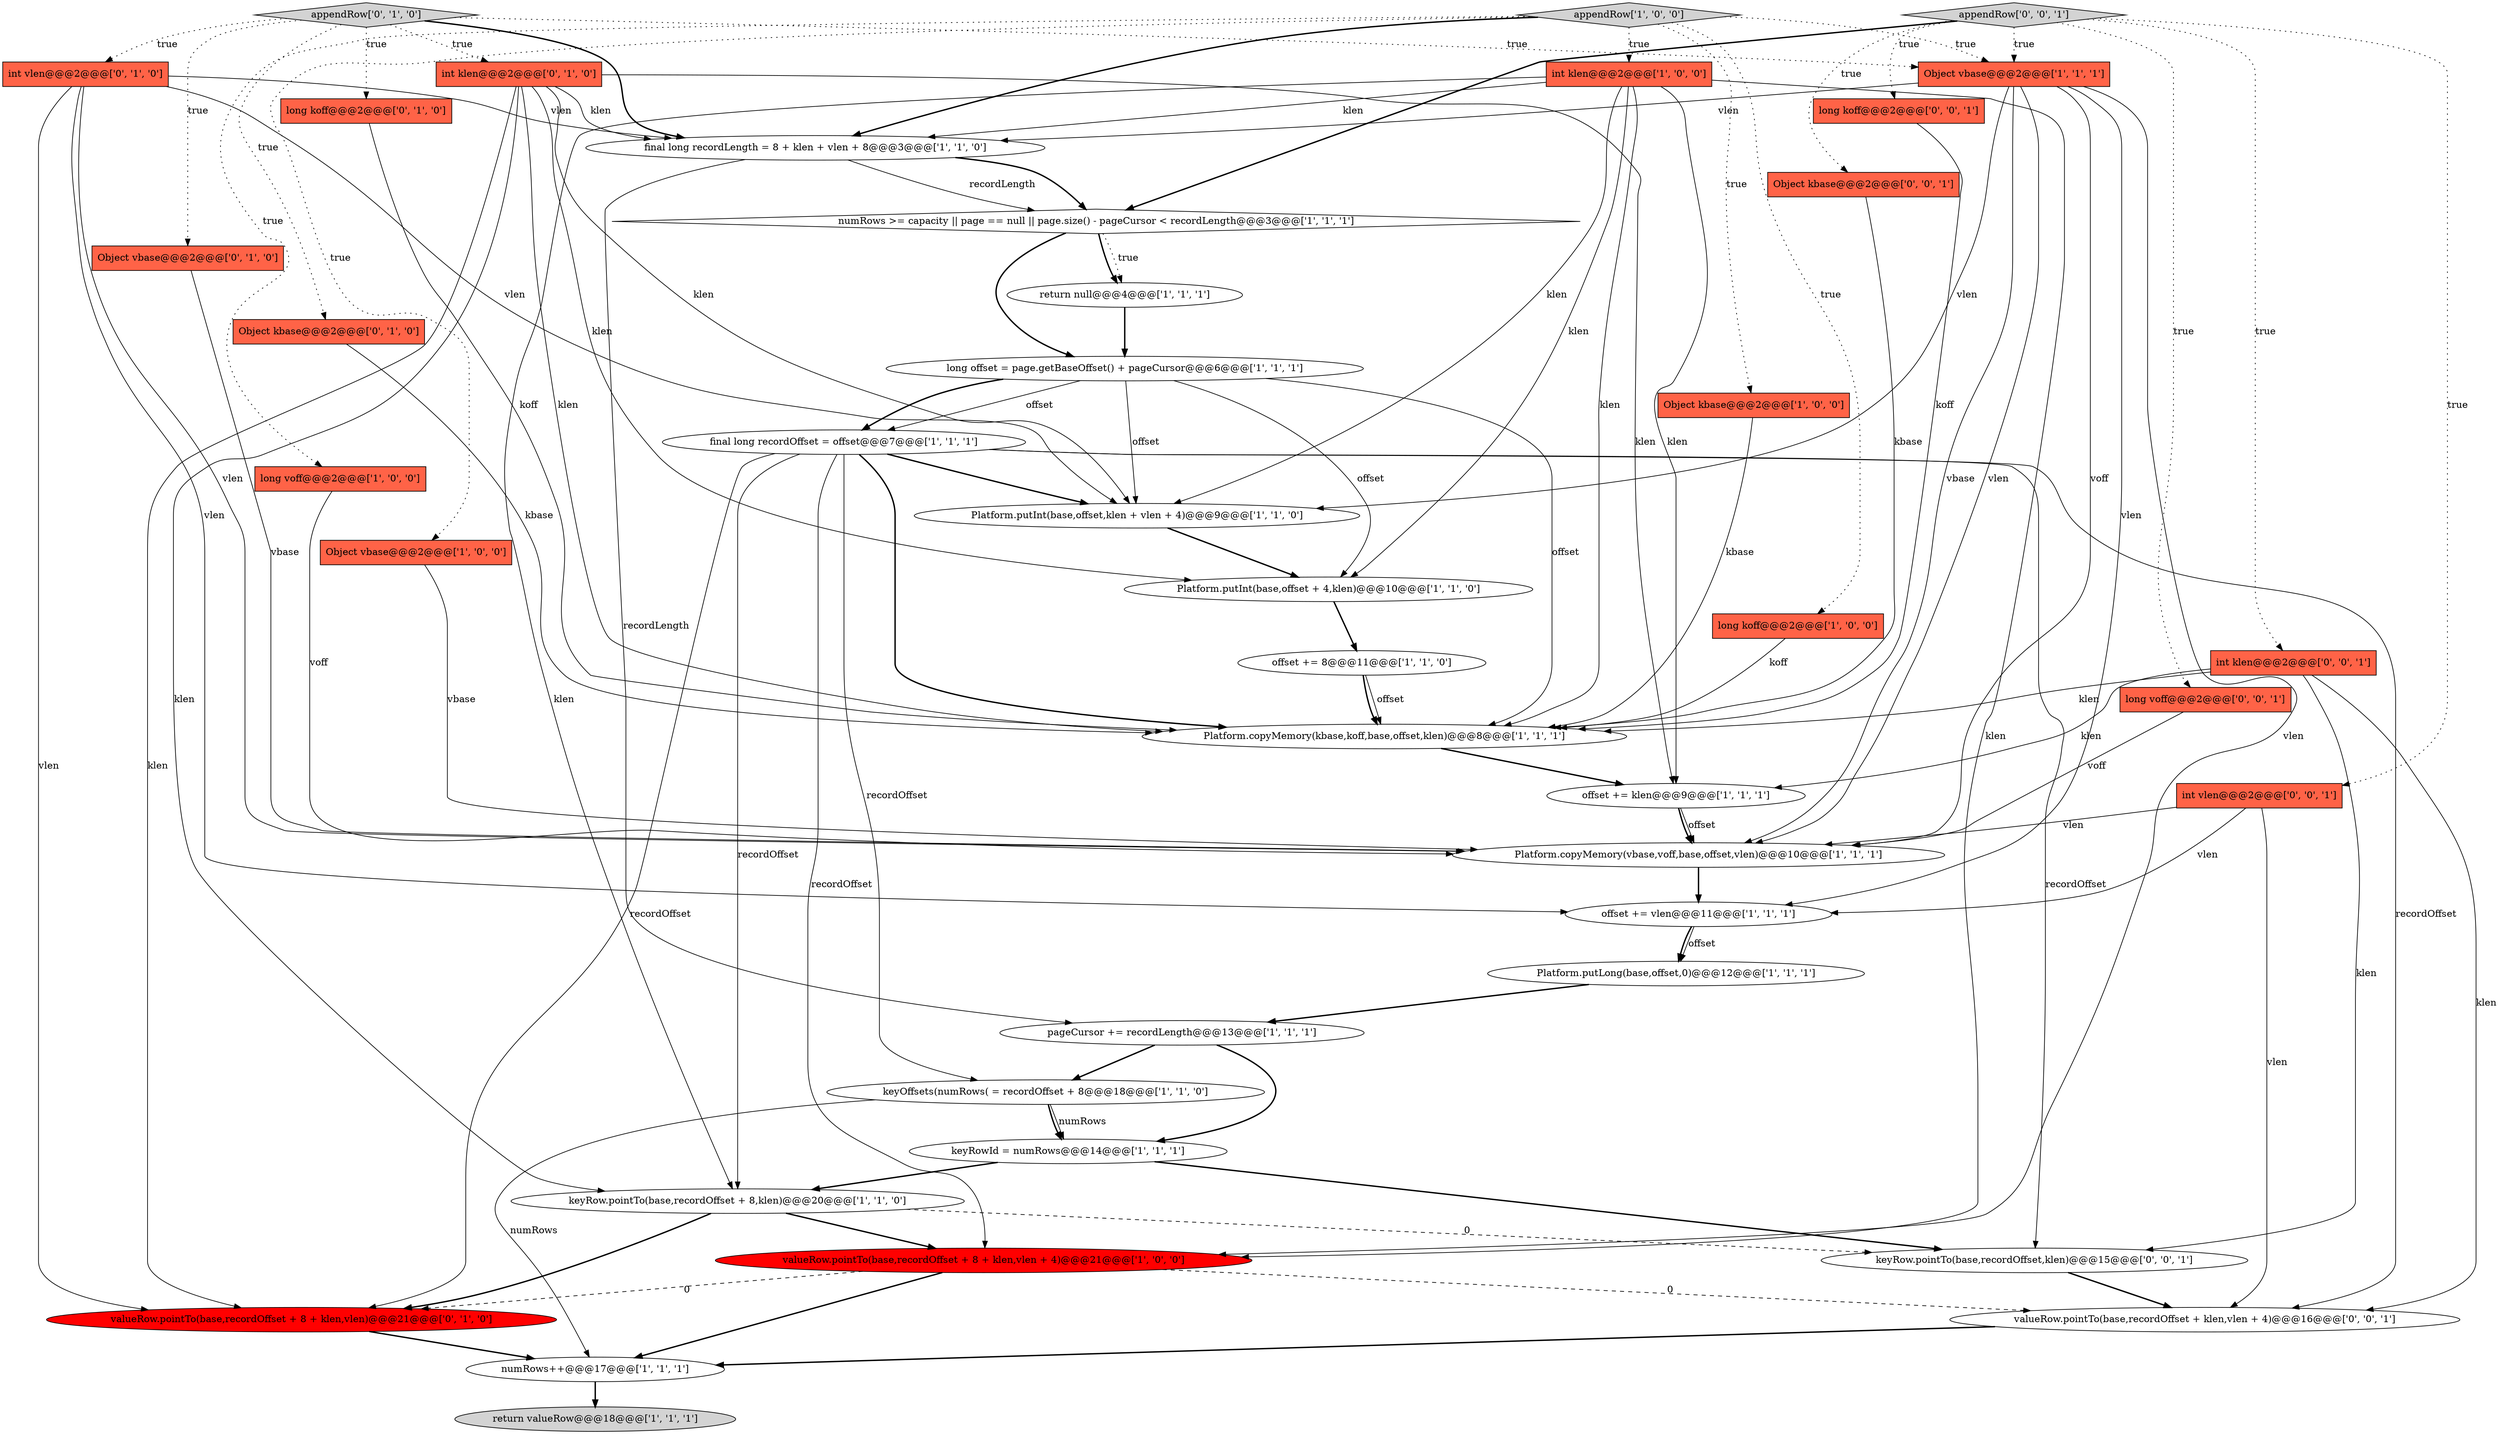 digraph {
28 [style = filled, label = "long koff@@@2@@@['0', '1', '0']", fillcolor = tomato, shape = box image = "AAA0AAABBB2BBB"];
10 [style = filled, label = "keyRow.pointTo(base,recordOffset + 8,klen)@@@20@@@['1', '1', '0']", fillcolor = white, shape = ellipse image = "AAA0AAABBB1BBB"];
20 [style = filled, label = "Platform.copyMemory(vbase,voff,base,offset,vlen)@@@10@@@['1', '1', '1']", fillcolor = white, shape = ellipse image = "AAA0AAABBB1BBB"];
25 [style = filled, label = "final long recordOffset = offset@@@7@@@['1', '1', '1']", fillcolor = white, shape = ellipse image = "AAA0AAABBB1BBB"];
37 [style = filled, label = "appendRow['0', '0', '1']", fillcolor = lightgray, shape = diamond image = "AAA0AAABBB3BBB"];
17 [style = filled, label = "offset += 8@@@11@@@['1', '1', '0']", fillcolor = white, shape = ellipse image = "AAA0AAABBB1BBB"];
35 [style = filled, label = "int klen@@@2@@@['0', '0', '1']", fillcolor = tomato, shape = box image = "AAA0AAABBB3BBB"];
14 [style = filled, label = "Object kbase@@@2@@@['1', '0', '0']", fillcolor = tomato, shape = box image = "AAA0AAABBB1BBB"];
0 [style = filled, label = "numRows >= capacity || page == null || page.size() - pageCursor < recordLength@@@3@@@['1', '1', '1']", fillcolor = white, shape = diamond image = "AAA0AAABBB1BBB"];
30 [style = filled, label = "valueRow.pointTo(base,recordOffset + 8 + klen,vlen)@@@21@@@['0', '1', '0']", fillcolor = red, shape = ellipse image = "AAA1AAABBB2BBB"];
34 [style = filled, label = "Object kbase@@@2@@@['0', '0', '1']", fillcolor = tomato, shape = box image = "AAA0AAABBB3BBB"];
22 [style = filled, label = "pageCursor += recordLength@@@13@@@['1', '1', '1']", fillcolor = white, shape = ellipse image = "AAA0AAABBB1BBB"];
41 [style = filled, label = "valueRow.pointTo(base,recordOffset + klen,vlen + 4)@@@16@@@['0', '0', '1']", fillcolor = white, shape = ellipse image = "AAA0AAABBB3BBB"];
33 [style = filled, label = "appendRow['0', '1', '0']", fillcolor = lightgray, shape = diamond image = "AAA0AAABBB2BBB"];
2 [style = filled, label = "final long recordLength = 8 + klen + vlen + 8@@@3@@@['1', '1', '0']", fillcolor = white, shape = ellipse image = "AAA0AAABBB1BBB"];
1 [style = filled, label = "numRows++@@@17@@@['1', '1', '1']", fillcolor = white, shape = ellipse image = "AAA0AAABBB1BBB"];
7 [style = filled, label = "Platform.putInt(base,offset,klen + vlen + 4)@@@9@@@['1', '1', '0']", fillcolor = white, shape = ellipse image = "AAA0AAABBB1BBB"];
11 [style = filled, label = "valueRow.pointTo(base,recordOffset + 8 + klen,vlen + 4)@@@21@@@['1', '0', '0']", fillcolor = red, shape = ellipse image = "AAA1AAABBB1BBB"];
16 [style = filled, label = "keyOffsets(numRows( = recordOffset + 8@@@18@@@['1', '1', '0']", fillcolor = white, shape = ellipse image = "AAA0AAABBB1BBB"];
8 [style = filled, label = "long offset = page.getBaseOffset() + pageCursor@@@6@@@['1', '1', '1']", fillcolor = white, shape = ellipse image = "AAA0AAABBB1BBB"];
23 [style = filled, label = "Object vbase@@@2@@@['1', '1', '1']", fillcolor = tomato, shape = box image = "AAA0AAABBB1BBB"];
31 [style = filled, label = "Object vbase@@@2@@@['0', '1', '0']", fillcolor = tomato, shape = box image = "AAA0AAABBB2BBB"];
4 [style = filled, label = "long voff@@@2@@@['1', '0', '0']", fillcolor = tomato, shape = box image = "AAA0AAABBB1BBB"];
19 [style = filled, label = "Platform.copyMemory(kbase,koff,base,offset,klen)@@@8@@@['1', '1', '1']", fillcolor = white, shape = ellipse image = "AAA0AAABBB1BBB"];
24 [style = filled, label = "Platform.putInt(base,offset + 4,klen)@@@10@@@['1', '1', '0']", fillcolor = white, shape = ellipse image = "AAA0AAABBB1BBB"];
18 [style = filled, label = "int klen@@@2@@@['1', '0', '0']", fillcolor = tomato, shape = box image = "AAA0AAABBB1BBB"];
15 [style = filled, label = "appendRow['1', '0', '0']", fillcolor = lightgray, shape = diamond image = "AAA0AAABBB1BBB"];
32 [style = filled, label = "int klen@@@2@@@['0', '1', '0']", fillcolor = tomato, shape = box image = "AAA0AAABBB2BBB"];
13 [style = filled, label = "return valueRow@@@18@@@['1', '1', '1']", fillcolor = lightgray, shape = ellipse image = "AAA0AAABBB1BBB"];
3 [style = filled, label = "Platform.putLong(base,offset,0)@@@12@@@['1', '1', '1']", fillcolor = white, shape = ellipse image = "AAA0AAABBB1BBB"];
36 [style = filled, label = "long voff@@@2@@@['0', '0', '1']", fillcolor = tomato, shape = box image = "AAA0AAABBB3BBB"];
9 [style = filled, label = "offset += klen@@@9@@@['1', '1', '1']", fillcolor = white, shape = ellipse image = "AAA0AAABBB1BBB"];
40 [style = filled, label = "int vlen@@@2@@@['0', '0', '1']", fillcolor = tomato, shape = box image = "AAA0AAABBB3BBB"];
21 [style = filled, label = "offset += vlen@@@11@@@['1', '1', '1']", fillcolor = white, shape = ellipse image = "AAA0AAABBB1BBB"];
26 [style = filled, label = "keyRowId = numRows@@@14@@@['1', '1', '1']", fillcolor = white, shape = ellipse image = "AAA0AAABBB1BBB"];
39 [style = filled, label = "long koff@@@2@@@['0', '0', '1']", fillcolor = tomato, shape = box image = "AAA0AAABBB3BBB"];
12 [style = filled, label = "Object vbase@@@2@@@['1', '0', '0']", fillcolor = tomato, shape = box image = "AAA0AAABBB1BBB"];
29 [style = filled, label = "int vlen@@@2@@@['0', '1', '0']", fillcolor = tomato, shape = box image = "AAA0AAABBB2BBB"];
5 [style = filled, label = "return null@@@4@@@['1', '1', '1']", fillcolor = white, shape = ellipse image = "AAA0AAABBB1BBB"];
27 [style = filled, label = "Object kbase@@@2@@@['0', '1', '0']", fillcolor = tomato, shape = box image = "AAA0AAABBB2BBB"];
6 [style = filled, label = "long koff@@@2@@@['1', '0', '0']", fillcolor = tomato, shape = box image = "AAA0AAABBB1BBB"];
38 [style = filled, label = "keyRow.pointTo(base,recordOffset,klen)@@@15@@@['0', '0', '1']", fillcolor = white, shape = ellipse image = "AAA0AAABBB3BBB"];
25->38 [style = solid, label="recordOffset"];
37->0 [style = bold, label=""];
0->5 [style = dotted, label="true"];
35->38 [style = solid, label="klen"];
40->21 [style = solid, label="vlen"];
26->10 [style = bold, label=""];
35->19 [style = solid, label="klen"];
33->28 [style = dotted, label="true"];
10->38 [style = dashed, label="0"];
38->41 [style = bold, label=""];
1->13 [style = bold, label=""];
25->16 [style = solid, label="recordOffset"];
8->25 [style = solid, label="offset"];
19->9 [style = bold, label=""];
18->11 [style = solid, label="klen"];
18->9 [style = solid, label="klen"];
24->17 [style = bold, label=""];
0->8 [style = bold, label=""];
25->19 [style = bold, label=""];
37->36 [style = dotted, label="true"];
8->24 [style = solid, label="offset"];
33->27 [style = dotted, label="true"];
18->2 [style = solid, label="klen"];
21->3 [style = bold, label=""];
17->19 [style = solid, label="offset"];
10->11 [style = bold, label=""];
25->10 [style = solid, label="recordOffset"];
16->26 [style = solid, label="numRows"];
2->0 [style = solid, label="recordLength"];
29->21 [style = solid, label="vlen"];
12->20 [style = solid, label="vbase"];
33->32 [style = dotted, label="true"];
25->30 [style = solid, label="recordOffset"];
15->18 [style = dotted, label="true"];
35->9 [style = solid, label="klen"];
29->7 [style = solid, label="vlen"];
16->26 [style = bold, label=""];
31->20 [style = solid, label="vbase"];
34->19 [style = solid, label="kbase"];
15->14 [style = dotted, label="true"];
6->19 [style = solid, label="koff"];
25->7 [style = bold, label=""];
18->19 [style = solid, label="klen"];
14->19 [style = solid, label="kbase"];
23->11 [style = solid, label="vlen"];
40->20 [style = solid, label="vlen"];
7->24 [style = bold, label=""];
23->20 [style = solid, label="voff"];
39->19 [style = solid, label="koff"];
29->30 [style = solid, label="vlen"];
18->7 [style = solid, label="klen"];
29->20 [style = solid, label="vlen"];
15->12 [style = dotted, label="true"];
23->7 [style = solid, label="vlen"];
32->24 [style = solid, label="klen"];
25->11 [style = solid, label="recordOffset"];
35->41 [style = solid, label="klen"];
32->9 [style = solid, label="klen"];
33->31 [style = dotted, label="true"];
22->26 [style = bold, label=""];
2->22 [style = solid, label="recordLength"];
18->24 [style = solid, label="klen"];
23->20 [style = solid, label="vbase"];
22->16 [style = bold, label=""];
32->10 [style = solid, label="klen"];
40->41 [style = solid, label="vlen"];
9->20 [style = bold, label=""];
21->3 [style = solid, label="offset"];
29->2 [style = solid, label="vlen"];
28->19 [style = solid, label="koff"];
37->35 [style = dotted, label="true"];
32->2 [style = solid, label="klen"];
2->0 [style = bold, label=""];
32->30 [style = solid, label="klen"];
33->29 [style = dotted, label="true"];
16->1 [style = solid, label="numRows"];
37->34 [style = dotted, label="true"];
15->23 [style = dotted, label="true"];
18->10 [style = solid, label="klen"];
10->30 [style = bold, label=""];
33->2 [style = bold, label=""];
8->19 [style = solid, label="offset"];
36->20 [style = solid, label="voff"];
23->21 [style = solid, label="vlen"];
0->5 [style = bold, label=""];
25->41 [style = solid, label="recordOffset"];
5->8 [style = bold, label=""];
32->7 [style = solid, label="klen"];
4->20 [style = solid, label="voff"];
15->2 [style = bold, label=""];
30->1 [style = bold, label=""];
23->20 [style = solid, label="vlen"];
11->1 [style = bold, label=""];
27->19 [style = solid, label="kbase"];
41->1 [style = bold, label=""];
23->2 [style = solid, label="vlen"];
3->22 [style = bold, label=""];
8->7 [style = solid, label="offset"];
17->19 [style = bold, label=""];
15->4 [style = dotted, label="true"];
20->21 [style = bold, label=""];
26->38 [style = bold, label=""];
9->20 [style = solid, label="offset"];
33->23 [style = dotted, label="true"];
15->6 [style = dotted, label="true"];
37->39 [style = dotted, label="true"];
11->41 [style = dashed, label="0"];
37->23 [style = dotted, label="true"];
37->40 [style = dotted, label="true"];
11->30 [style = dashed, label="0"];
8->25 [style = bold, label=""];
32->19 [style = solid, label="klen"];
}
